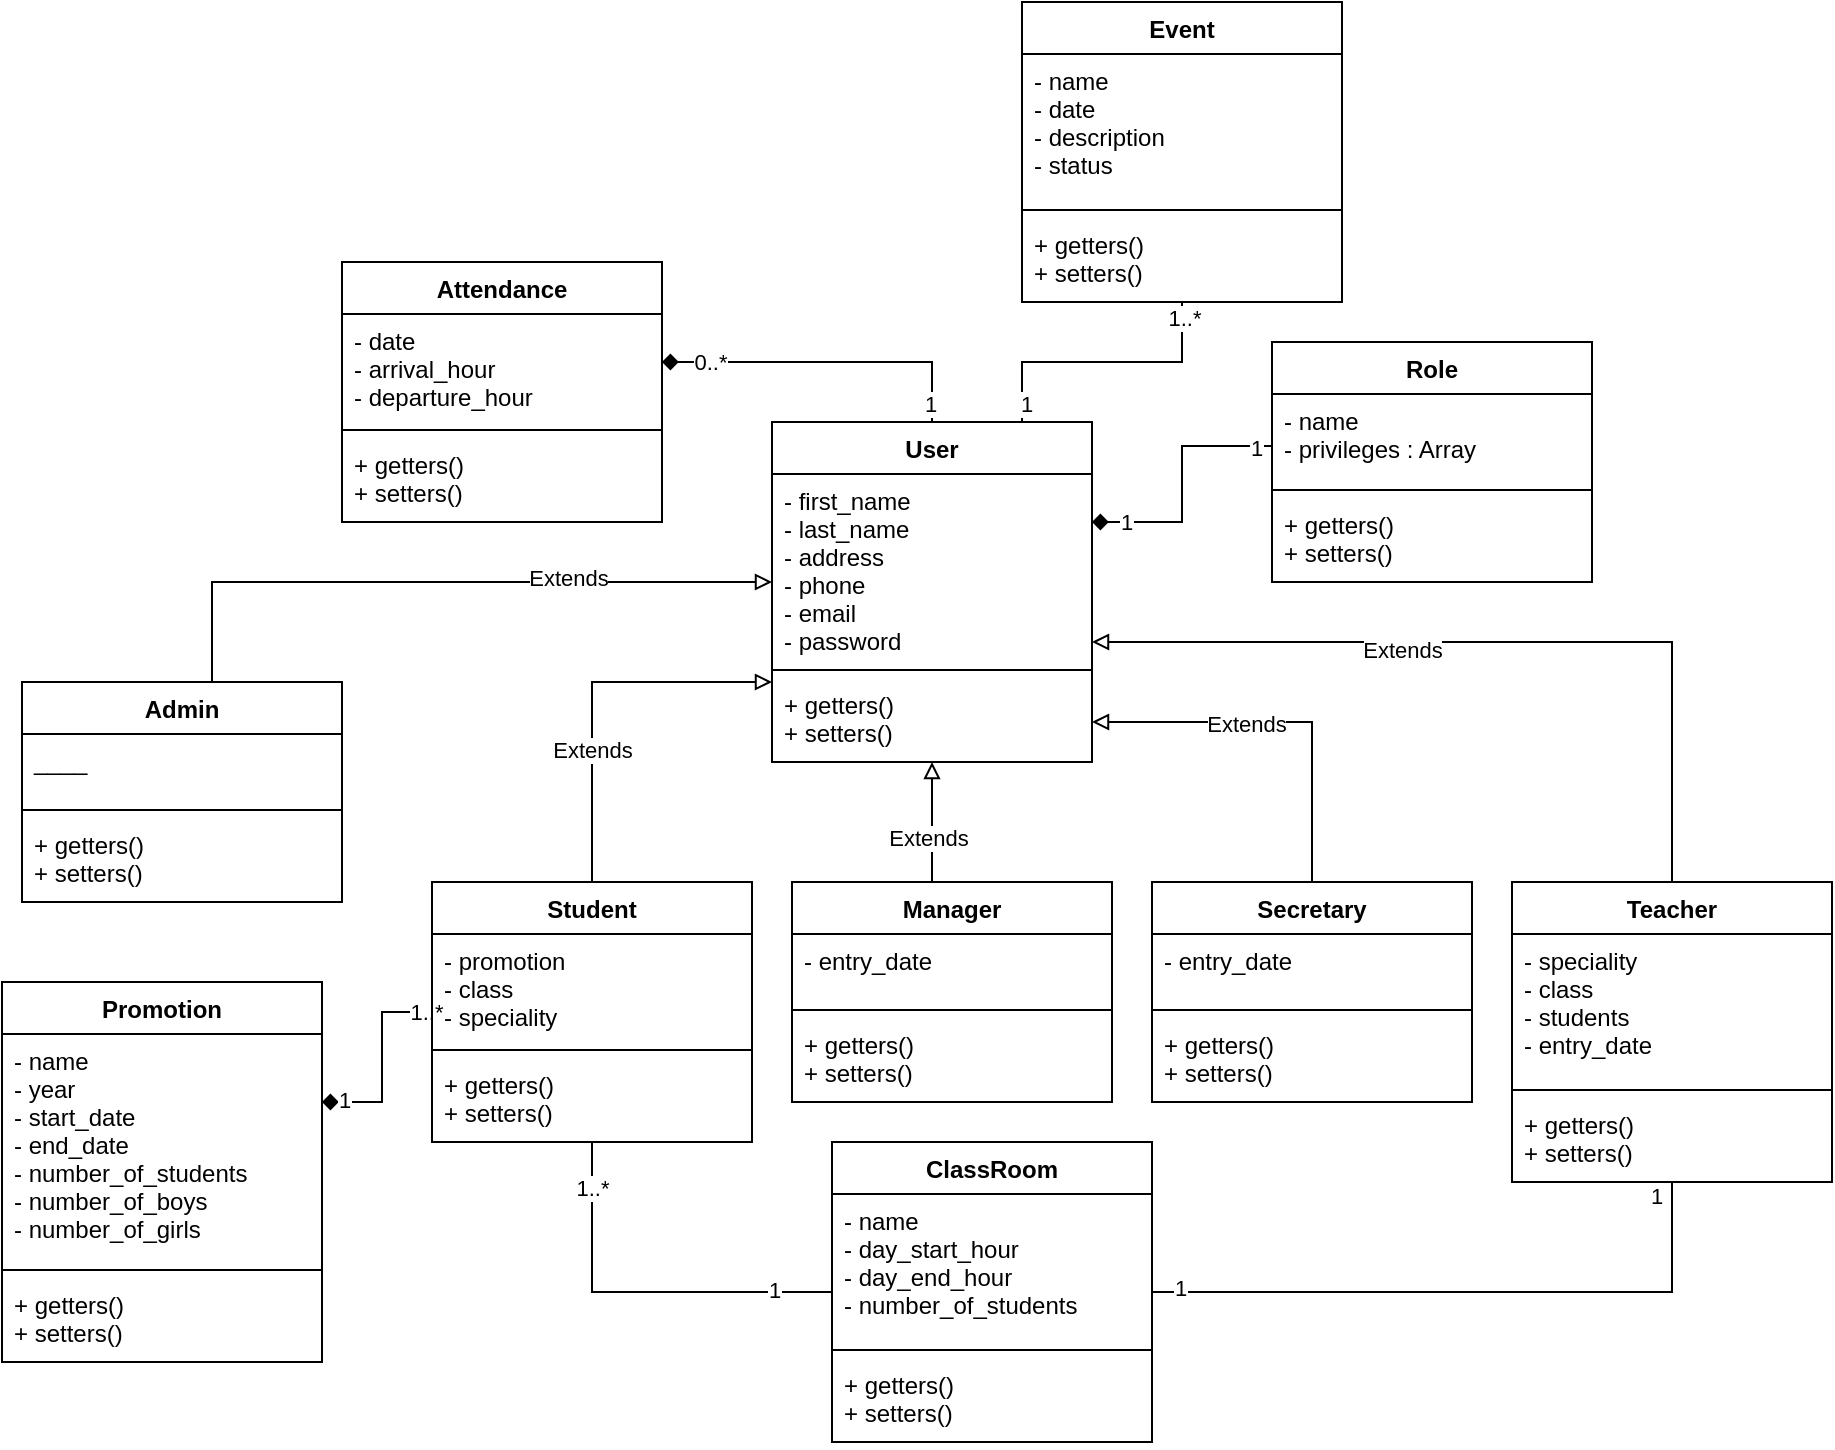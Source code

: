 <mxfile version="13.9.9" type="device"><diagram id="CtFkltuMnc1r-AEZmdZR" name="Page-1"><mxGraphModel dx="1707" dy="973" grid="1" gridSize="10" guides="1" tooltips="1" connect="1" arrows="1" fold="1" page="1" pageScale="1" pageWidth="1000" pageHeight="800" math="0" shadow="0"><root><mxCell id="0"/><mxCell id="1" parent="0"/><mxCell id="7pi5jAcLWGUrg7i4WAf0-1" value="User" style="swimlane;fontStyle=1;align=center;verticalAlign=top;childLayout=stackLayout;horizontal=1;startSize=26;horizontalStack=0;resizeParent=1;resizeParentMax=0;resizeLast=0;collapsible=1;marginBottom=0;" vertex="1" parent="1"><mxGeometry x="428" y="260" width="160" height="170" as="geometry"/></mxCell><mxCell id="7pi5jAcLWGUrg7i4WAf0-2" value="- first_name&#10;- last_name&#10;- address&#10;- phone&#10;- email&#10;- password" style="text;strokeColor=none;fillColor=none;align=left;verticalAlign=top;spacingLeft=4;spacingRight=4;overflow=hidden;rotatable=0;points=[[0,0.5],[1,0.5]];portConstraint=eastwest;" vertex="1" parent="7pi5jAcLWGUrg7i4WAf0-1"><mxGeometry y="26" width="160" height="94" as="geometry"/></mxCell><mxCell id="7pi5jAcLWGUrg7i4WAf0-3" value="" style="line;strokeWidth=1;fillColor=none;align=left;verticalAlign=middle;spacingTop=-1;spacingLeft=3;spacingRight=3;rotatable=0;labelPosition=right;points=[];portConstraint=eastwest;" vertex="1" parent="7pi5jAcLWGUrg7i4WAf0-1"><mxGeometry y="120" width="160" height="8" as="geometry"/></mxCell><mxCell id="7pi5jAcLWGUrg7i4WAf0-4" value="+ getters()&#10;+ setters()" style="text;strokeColor=none;fillColor=none;align=left;verticalAlign=top;spacingLeft=4;spacingRight=4;overflow=hidden;rotatable=0;points=[[0,0.5],[1,0.5]];portConstraint=eastwest;" vertex="1" parent="7pi5jAcLWGUrg7i4WAf0-1"><mxGeometry y="128" width="160" height="42" as="geometry"/></mxCell><mxCell id="7pi5jAcLWGUrg7i4WAf0-52" style="edgeStyle=orthogonalEdgeStyle;rounded=0;orthogonalLoop=1;jettySize=auto;html=1;endArrow=none;endFill=0;startArrow=diamond;startFill=1;" edge="1" parent="1" source="7pi5jAcLWGUrg7i4WAf0-5" target="7pi5jAcLWGUrg7i4WAf0-25"><mxGeometry relative="1" as="geometry"><mxPoint x="293" y="680" as="targetPoint"/><Array as="points"><mxPoint x="233" y="600"/><mxPoint x="233" y="555"/></Array></mxGeometry></mxCell><mxCell id="7pi5jAcLWGUrg7i4WAf0-65" value="1..*" style="edgeLabel;html=1;align=center;verticalAlign=middle;resizable=0;points=[];" vertex="1" connectable="0" parent="7pi5jAcLWGUrg7i4WAf0-52"><mxGeometry x="0.929" relative="1" as="geometry"><mxPoint as="offset"/></mxGeometry></mxCell><mxCell id="7pi5jAcLWGUrg7i4WAf0-66" value="1" style="edgeLabel;html=1;align=center;verticalAlign=middle;resizable=0;points=[];" vertex="1" connectable="0" parent="7pi5jAcLWGUrg7i4WAf0-52"><mxGeometry x="-0.781" y="1" relative="1" as="geometry"><mxPoint as="offset"/></mxGeometry></mxCell><mxCell id="7pi5jAcLWGUrg7i4WAf0-5" value="Promotion" style="swimlane;fontStyle=1;align=center;verticalAlign=top;childLayout=stackLayout;horizontal=1;startSize=26;horizontalStack=0;resizeParent=1;resizeParentMax=0;resizeLast=0;collapsible=1;marginBottom=0;" vertex="1" parent="1"><mxGeometry x="43" y="540" width="160" height="190" as="geometry"/></mxCell><mxCell id="7pi5jAcLWGUrg7i4WAf0-6" value="- name&#10;- year&#10;- start_date&#10;- end_date&#10;- number_of_students&#10;- number_of_boys&#10;- number_of_girls" style="text;strokeColor=none;fillColor=none;align=left;verticalAlign=top;spacingLeft=4;spacingRight=4;overflow=hidden;rotatable=0;points=[[0,0.5],[1,0.5]];portConstraint=eastwest;" vertex="1" parent="7pi5jAcLWGUrg7i4WAf0-5"><mxGeometry y="26" width="160" height="114" as="geometry"/></mxCell><mxCell id="7pi5jAcLWGUrg7i4WAf0-7" value="" style="line;strokeWidth=1;fillColor=none;align=left;verticalAlign=middle;spacingTop=-1;spacingLeft=3;spacingRight=3;rotatable=0;labelPosition=right;points=[];portConstraint=eastwest;" vertex="1" parent="7pi5jAcLWGUrg7i4WAf0-5"><mxGeometry y="140" width="160" height="8" as="geometry"/></mxCell><mxCell id="7pi5jAcLWGUrg7i4WAf0-8" value="+ getters()&#10;+ setters()" style="text;strokeColor=none;fillColor=none;align=left;verticalAlign=top;spacingLeft=4;spacingRight=4;overflow=hidden;rotatable=0;points=[[0,0.5],[1,0.5]];portConstraint=eastwest;" vertex="1" parent="7pi5jAcLWGUrg7i4WAf0-5"><mxGeometry y="148" width="160" height="42" as="geometry"/></mxCell><mxCell id="7pi5jAcLWGUrg7i4WAf0-47" style="edgeStyle=orthogonalEdgeStyle;rounded=0;orthogonalLoop=1;jettySize=auto;html=1;endArrow=diamond;endFill=1;" edge="1" parent="1" source="7pi5jAcLWGUrg7i4WAf0-9" target="7pi5jAcLWGUrg7i4WAf0-1"><mxGeometry relative="1" as="geometry"><Array as="points"><mxPoint x="633" y="272"/><mxPoint x="633" y="310"/></Array></mxGeometry></mxCell><mxCell id="7pi5jAcLWGUrg7i4WAf0-56" value="1" style="edgeLabel;html=1;align=center;verticalAlign=middle;resizable=0;points=[];" vertex="1" connectable="0" parent="7pi5jAcLWGUrg7i4WAf0-47"><mxGeometry x="-0.871" y="1" relative="1" as="geometry"><mxPoint as="offset"/></mxGeometry></mxCell><mxCell id="7pi5jAcLWGUrg7i4WAf0-57" value="1" style="edgeLabel;html=1;align=center;verticalAlign=middle;resizable=0;points=[];" vertex="1" connectable="0" parent="7pi5jAcLWGUrg7i4WAf0-47"><mxGeometry x="0.734" relative="1" as="geometry"><mxPoint as="offset"/></mxGeometry></mxCell><mxCell id="7pi5jAcLWGUrg7i4WAf0-9" value="Role" style="swimlane;fontStyle=1;align=center;verticalAlign=top;childLayout=stackLayout;horizontal=1;startSize=26;horizontalStack=0;resizeParent=1;resizeParentMax=0;resizeLast=0;collapsible=1;marginBottom=0;" vertex="1" parent="1"><mxGeometry x="678" y="220" width="160" height="120" as="geometry"/></mxCell><mxCell id="7pi5jAcLWGUrg7i4WAf0-10" value="- name&#10;- privileges : Array" style="text;strokeColor=none;fillColor=none;align=left;verticalAlign=top;spacingLeft=4;spacingRight=4;overflow=hidden;rotatable=0;points=[[0,0.5],[1,0.5]];portConstraint=eastwest;" vertex="1" parent="7pi5jAcLWGUrg7i4WAf0-9"><mxGeometry y="26" width="160" height="44" as="geometry"/></mxCell><mxCell id="7pi5jAcLWGUrg7i4WAf0-11" value="" style="line;strokeWidth=1;fillColor=none;align=left;verticalAlign=middle;spacingTop=-1;spacingLeft=3;spacingRight=3;rotatable=0;labelPosition=right;points=[];portConstraint=eastwest;" vertex="1" parent="7pi5jAcLWGUrg7i4WAf0-9"><mxGeometry y="70" width="160" height="8" as="geometry"/></mxCell><mxCell id="7pi5jAcLWGUrg7i4WAf0-12" value="+ getters()&#10;+ setters()" style="text;strokeColor=none;fillColor=none;align=left;verticalAlign=top;spacingLeft=4;spacingRight=4;overflow=hidden;rotatable=0;points=[[0,0.5],[1,0.5]];portConstraint=eastwest;" vertex="1" parent="7pi5jAcLWGUrg7i4WAf0-9"><mxGeometry y="78" width="160" height="42" as="geometry"/></mxCell><mxCell id="7pi5jAcLWGUrg7i4WAf0-44" style="edgeStyle=orthogonalEdgeStyle;rounded=0;orthogonalLoop=1;jettySize=auto;html=1;endArrow=block;endFill=0;" edge="1" parent="1" source="7pi5jAcLWGUrg7i4WAf0-13" target="7pi5jAcLWGUrg7i4WAf0-2"><mxGeometry relative="1" as="geometry"><Array as="points"><mxPoint x="878" y="370"/></Array></mxGeometry></mxCell><mxCell id="7pi5jAcLWGUrg7i4WAf0-45" value="Extends" style="edgeLabel;html=1;align=center;verticalAlign=middle;resizable=0;points=[];" vertex="1" connectable="0" parent="7pi5jAcLWGUrg7i4WAf0-44"><mxGeometry x="0.243" y="4" relative="1" as="geometry"><mxPoint as="offset"/></mxGeometry></mxCell><mxCell id="7pi5jAcLWGUrg7i4WAf0-55" style="edgeStyle=orthogonalEdgeStyle;rounded=0;orthogonalLoop=1;jettySize=auto;html=1;endArrow=none;endFill=0;" edge="1" parent="1" source="7pi5jAcLWGUrg7i4WAf0-13" target="7pi5jAcLWGUrg7i4WAf0-37"><mxGeometry relative="1" as="geometry"><Array as="points"><mxPoint x="878" y="695"/></Array></mxGeometry></mxCell><mxCell id="7pi5jAcLWGUrg7i4WAf0-58" value="1" style="edgeLabel;html=1;align=center;verticalAlign=middle;resizable=0;points=[];" vertex="1" connectable="0" parent="7pi5jAcLWGUrg7i4WAf0-55"><mxGeometry x="0.913" y="-2" relative="1" as="geometry"><mxPoint as="offset"/></mxGeometry></mxCell><mxCell id="7pi5jAcLWGUrg7i4WAf0-59" value="1" style="edgeLabel;html=1;align=center;verticalAlign=middle;resizable=0;points=[];" vertex="1" connectable="0" parent="7pi5jAcLWGUrg7i4WAf0-55"><mxGeometry x="-0.954" y="-1" relative="1" as="geometry"><mxPoint x="-7.03" as="offset"/></mxGeometry></mxCell><mxCell id="7pi5jAcLWGUrg7i4WAf0-13" value="Teacher" style="swimlane;fontStyle=1;align=center;verticalAlign=top;childLayout=stackLayout;horizontal=1;startSize=26;horizontalStack=0;resizeParent=1;resizeParentMax=0;resizeLast=0;collapsible=1;marginBottom=0;" vertex="1" parent="1"><mxGeometry x="798" y="490" width="160" height="150" as="geometry"/></mxCell><mxCell id="7pi5jAcLWGUrg7i4WAf0-14" value="- speciality&#10;- class&#10;- students&#10;- entry_date" style="text;strokeColor=none;fillColor=none;align=left;verticalAlign=top;spacingLeft=4;spacingRight=4;overflow=hidden;rotatable=0;points=[[0,0.5],[1,0.5]];portConstraint=eastwest;" vertex="1" parent="7pi5jAcLWGUrg7i4WAf0-13"><mxGeometry y="26" width="160" height="74" as="geometry"/></mxCell><mxCell id="7pi5jAcLWGUrg7i4WAf0-15" value="" style="line;strokeWidth=1;fillColor=none;align=left;verticalAlign=middle;spacingTop=-1;spacingLeft=3;spacingRight=3;rotatable=0;labelPosition=right;points=[];portConstraint=eastwest;" vertex="1" parent="7pi5jAcLWGUrg7i4WAf0-13"><mxGeometry y="100" width="160" height="8" as="geometry"/></mxCell><mxCell id="7pi5jAcLWGUrg7i4WAf0-16" value="+ getters()&#10;+ setters()" style="text;strokeColor=none;fillColor=none;align=left;verticalAlign=top;spacingLeft=4;spacingRight=4;overflow=hidden;rotatable=0;points=[[0,0.5],[1,0.5]];portConstraint=eastwest;" vertex="1" parent="7pi5jAcLWGUrg7i4WAf0-13"><mxGeometry y="108" width="160" height="42" as="geometry"/></mxCell><mxCell id="7pi5jAcLWGUrg7i4WAf0-42" style="edgeStyle=orthogonalEdgeStyle;rounded=0;orthogonalLoop=1;jettySize=auto;html=1;endArrow=block;endFill=0;" edge="1" parent="1" source="7pi5jAcLWGUrg7i4WAf0-17" target="7pi5jAcLWGUrg7i4WAf0-1"><mxGeometry relative="1" as="geometry"><Array as="points"><mxPoint x="508" y="460"/><mxPoint x="508" y="460"/></Array></mxGeometry></mxCell><mxCell id="7pi5jAcLWGUrg7i4WAf0-49" value="Extends" style="edgeLabel;html=1;align=center;verticalAlign=middle;resizable=0;points=[];" vertex="1" connectable="0" parent="7pi5jAcLWGUrg7i4WAf0-42"><mxGeometry x="-0.257" y="2" relative="1" as="geometry"><mxPoint as="offset"/></mxGeometry></mxCell><mxCell id="7pi5jAcLWGUrg7i4WAf0-17" value="Manager" style="swimlane;fontStyle=1;align=center;verticalAlign=top;childLayout=stackLayout;horizontal=1;startSize=26;horizontalStack=0;resizeParent=1;resizeParentMax=0;resizeLast=0;collapsible=1;marginBottom=0;" vertex="1" parent="1"><mxGeometry x="438" y="490" width="160" height="110" as="geometry"/></mxCell><mxCell id="7pi5jAcLWGUrg7i4WAf0-18" value="- entry_date" style="text;strokeColor=none;fillColor=none;align=left;verticalAlign=top;spacingLeft=4;spacingRight=4;overflow=hidden;rotatable=0;points=[[0,0.5],[1,0.5]];portConstraint=eastwest;" vertex="1" parent="7pi5jAcLWGUrg7i4WAf0-17"><mxGeometry y="26" width="160" height="34" as="geometry"/></mxCell><mxCell id="7pi5jAcLWGUrg7i4WAf0-19" value="" style="line;strokeWidth=1;fillColor=none;align=left;verticalAlign=middle;spacingTop=-1;spacingLeft=3;spacingRight=3;rotatable=0;labelPosition=right;points=[];portConstraint=eastwest;" vertex="1" parent="7pi5jAcLWGUrg7i4WAf0-17"><mxGeometry y="60" width="160" height="8" as="geometry"/></mxCell><mxCell id="7pi5jAcLWGUrg7i4WAf0-20" value="+ getters()&#10;+ setters()" style="text;strokeColor=none;fillColor=none;align=left;verticalAlign=top;spacingLeft=4;spacingRight=4;overflow=hidden;rotatable=0;points=[[0,0.5],[1,0.5]];portConstraint=eastwest;" vertex="1" parent="7pi5jAcLWGUrg7i4WAf0-17"><mxGeometry y="68" width="160" height="42" as="geometry"/></mxCell><mxCell id="7pi5jAcLWGUrg7i4WAf0-43" style="edgeStyle=orthogonalEdgeStyle;rounded=0;orthogonalLoop=1;jettySize=auto;html=1;endArrow=block;endFill=0;" edge="1" parent="1" source="7pi5jAcLWGUrg7i4WAf0-21" target="7pi5jAcLWGUrg7i4WAf0-1"><mxGeometry relative="1" as="geometry"><Array as="points"><mxPoint x="698" y="410"/></Array></mxGeometry></mxCell><mxCell id="7pi5jAcLWGUrg7i4WAf0-48" value="Extends" style="edgeLabel;html=1;align=center;verticalAlign=middle;resizable=0;points=[];" vertex="1" connectable="0" parent="7pi5jAcLWGUrg7i4WAf0-43"><mxGeometry x="0.192" y="1" relative="1" as="geometry"><mxPoint as="offset"/></mxGeometry></mxCell><mxCell id="7pi5jAcLWGUrg7i4WAf0-21" value="Secretary" style="swimlane;fontStyle=1;align=center;verticalAlign=top;childLayout=stackLayout;horizontal=1;startSize=26;horizontalStack=0;resizeParent=1;resizeParentMax=0;resizeLast=0;collapsible=1;marginBottom=0;" vertex="1" parent="1"><mxGeometry x="618" y="490" width="160" height="110" as="geometry"/></mxCell><mxCell id="7pi5jAcLWGUrg7i4WAf0-22" value="- entry_date" style="text;strokeColor=none;fillColor=none;align=left;verticalAlign=top;spacingLeft=4;spacingRight=4;overflow=hidden;rotatable=0;points=[[0,0.5],[1,0.5]];portConstraint=eastwest;" vertex="1" parent="7pi5jAcLWGUrg7i4WAf0-21"><mxGeometry y="26" width="160" height="34" as="geometry"/></mxCell><mxCell id="7pi5jAcLWGUrg7i4WAf0-23" value="" style="line;strokeWidth=1;fillColor=none;align=left;verticalAlign=middle;spacingTop=-1;spacingLeft=3;spacingRight=3;rotatable=0;labelPosition=right;points=[];portConstraint=eastwest;" vertex="1" parent="7pi5jAcLWGUrg7i4WAf0-21"><mxGeometry y="60" width="160" height="8" as="geometry"/></mxCell><mxCell id="7pi5jAcLWGUrg7i4WAf0-24" value="+ getters()&#10;+ setters()" style="text;strokeColor=none;fillColor=none;align=left;verticalAlign=top;spacingLeft=4;spacingRight=4;overflow=hidden;rotatable=0;points=[[0,0.5],[1,0.5]];portConstraint=eastwest;" vertex="1" parent="7pi5jAcLWGUrg7i4WAf0-21"><mxGeometry y="68" width="160" height="42" as="geometry"/></mxCell><mxCell id="7pi5jAcLWGUrg7i4WAf0-41" style="edgeStyle=orthogonalEdgeStyle;rounded=0;orthogonalLoop=1;jettySize=auto;html=1;endArrow=block;endFill=0;" edge="1" parent="1" source="7pi5jAcLWGUrg7i4WAf0-25" target="7pi5jAcLWGUrg7i4WAf0-1"><mxGeometry relative="1" as="geometry"><Array as="points"><mxPoint x="338" y="390"/></Array></mxGeometry></mxCell><mxCell id="7pi5jAcLWGUrg7i4WAf0-50" value="Extends" style="edgeLabel;html=1;align=center;verticalAlign=middle;resizable=0;points=[];" vertex="1" connectable="0" parent="7pi5jAcLWGUrg7i4WAf0-41"><mxGeometry x="-0.305" relative="1" as="geometry"><mxPoint as="offset"/></mxGeometry></mxCell><mxCell id="7pi5jAcLWGUrg7i4WAf0-25" value="Student" style="swimlane;fontStyle=1;align=center;verticalAlign=top;childLayout=stackLayout;horizontal=1;startSize=26;horizontalStack=0;resizeParent=1;resizeParentMax=0;resizeLast=0;collapsible=1;marginBottom=0;" vertex="1" parent="1"><mxGeometry x="258" y="490" width="160" height="130" as="geometry"/></mxCell><mxCell id="7pi5jAcLWGUrg7i4WAf0-26" value="- promotion&#10;- class&#10;- speciality" style="text;strokeColor=none;fillColor=none;align=left;verticalAlign=top;spacingLeft=4;spacingRight=4;overflow=hidden;rotatable=0;points=[[0,0.5],[1,0.5]];portConstraint=eastwest;" vertex="1" parent="7pi5jAcLWGUrg7i4WAf0-25"><mxGeometry y="26" width="160" height="54" as="geometry"/></mxCell><mxCell id="7pi5jAcLWGUrg7i4WAf0-27" value="" style="line;strokeWidth=1;fillColor=none;align=left;verticalAlign=middle;spacingTop=-1;spacingLeft=3;spacingRight=3;rotatable=0;labelPosition=right;points=[];portConstraint=eastwest;" vertex="1" parent="7pi5jAcLWGUrg7i4WAf0-25"><mxGeometry y="80" width="160" height="8" as="geometry"/></mxCell><mxCell id="7pi5jAcLWGUrg7i4WAf0-28" value="+ getters()&#10;+ setters()" style="text;strokeColor=none;fillColor=none;align=left;verticalAlign=top;spacingLeft=4;spacingRight=4;overflow=hidden;rotatable=0;points=[[0,0.5],[1,0.5]];portConstraint=eastwest;" vertex="1" parent="7pi5jAcLWGUrg7i4WAf0-25"><mxGeometry y="88" width="160" height="42" as="geometry"/></mxCell><mxCell id="7pi5jAcLWGUrg7i4WAf0-46" style="edgeStyle=orthogonalEdgeStyle;rounded=0;orthogonalLoop=1;jettySize=auto;html=1;endArrow=block;endFill=0;" edge="1" parent="1" source="7pi5jAcLWGUrg7i4WAf0-29" target="7pi5jAcLWGUrg7i4WAf0-1"><mxGeometry relative="1" as="geometry"><Array as="points"><mxPoint x="148" y="340"/></Array></mxGeometry></mxCell><mxCell id="7pi5jAcLWGUrg7i4WAf0-51" value="Extends" style="edgeLabel;html=1;align=center;verticalAlign=middle;resizable=0;points=[];" vertex="1" connectable="0" parent="7pi5jAcLWGUrg7i4WAf0-46"><mxGeometry x="0.379" y="2" relative="1" as="geometry"><mxPoint as="offset"/></mxGeometry></mxCell><mxCell id="7pi5jAcLWGUrg7i4WAf0-29" value="Admin" style="swimlane;fontStyle=1;align=center;verticalAlign=top;childLayout=stackLayout;horizontal=1;startSize=26;horizontalStack=0;resizeParent=1;resizeParentMax=0;resizeLast=0;collapsible=1;marginBottom=0;" vertex="1" parent="1"><mxGeometry x="53" y="390" width="160" height="110" as="geometry"/></mxCell><mxCell id="7pi5jAcLWGUrg7i4WAf0-30" value="____" style="text;strokeColor=none;fillColor=none;align=left;verticalAlign=top;spacingLeft=4;spacingRight=4;overflow=hidden;rotatable=0;points=[[0,0.5],[1,0.5]];portConstraint=eastwest;" vertex="1" parent="7pi5jAcLWGUrg7i4WAf0-29"><mxGeometry y="26" width="160" height="34" as="geometry"/></mxCell><mxCell id="7pi5jAcLWGUrg7i4WAf0-31" value="" style="line;strokeWidth=1;fillColor=none;align=left;verticalAlign=middle;spacingTop=-1;spacingLeft=3;spacingRight=3;rotatable=0;labelPosition=right;points=[];portConstraint=eastwest;" vertex="1" parent="7pi5jAcLWGUrg7i4WAf0-29"><mxGeometry y="60" width="160" height="8" as="geometry"/></mxCell><mxCell id="7pi5jAcLWGUrg7i4WAf0-32" value="+ getters()&#10;+ setters()" style="text;strokeColor=none;fillColor=none;align=left;verticalAlign=top;spacingLeft=4;spacingRight=4;overflow=hidden;rotatable=0;points=[[0,0.5],[1,0.5]];portConstraint=eastwest;" vertex="1" parent="7pi5jAcLWGUrg7i4WAf0-29"><mxGeometry y="68" width="160" height="42" as="geometry"/></mxCell><mxCell id="7pi5jAcLWGUrg7i4WAf0-54" style="edgeStyle=orthogonalEdgeStyle;rounded=0;orthogonalLoop=1;jettySize=auto;html=1;endArrow=none;endFill=0;startArrow=diamond;startFill=1;" edge="1" parent="1" source="7pi5jAcLWGUrg7i4WAf0-33" target="7pi5jAcLWGUrg7i4WAf0-1"><mxGeometry relative="1" as="geometry"><Array as="points"><mxPoint x="508" y="230"/></Array></mxGeometry></mxCell><mxCell id="7pi5jAcLWGUrg7i4WAf0-60" value="0..*" style="edgeLabel;html=1;align=center;verticalAlign=middle;resizable=0;points=[];" vertex="1" connectable="0" parent="7pi5jAcLWGUrg7i4WAf0-54"><mxGeometry x="-0.717" relative="1" as="geometry"><mxPoint as="offset"/></mxGeometry></mxCell><mxCell id="7pi5jAcLWGUrg7i4WAf0-62" value="1" style="edgeLabel;html=1;align=center;verticalAlign=middle;resizable=0;points=[];" vertex="1" connectable="0" parent="7pi5jAcLWGUrg7i4WAf0-54"><mxGeometry x="0.893" y="-1" relative="1" as="geometry"><mxPoint as="offset"/></mxGeometry></mxCell><mxCell id="7pi5jAcLWGUrg7i4WAf0-33" value="Attendance" style="swimlane;fontStyle=1;align=center;verticalAlign=top;childLayout=stackLayout;horizontal=1;startSize=26;horizontalStack=0;resizeParent=1;resizeParentMax=0;resizeLast=0;collapsible=1;marginBottom=0;" vertex="1" parent="1"><mxGeometry x="213" y="180" width="160" height="130" as="geometry"/></mxCell><mxCell id="7pi5jAcLWGUrg7i4WAf0-34" value="- date&#10;- arrival_hour&#10;- departure_hour" style="text;strokeColor=none;fillColor=none;align=left;verticalAlign=top;spacingLeft=4;spacingRight=4;overflow=hidden;rotatable=0;points=[[0,0.5],[1,0.5]];portConstraint=eastwest;" vertex="1" parent="7pi5jAcLWGUrg7i4WAf0-33"><mxGeometry y="26" width="160" height="54" as="geometry"/></mxCell><mxCell id="7pi5jAcLWGUrg7i4WAf0-35" value="" style="line;strokeWidth=1;fillColor=none;align=left;verticalAlign=middle;spacingTop=-1;spacingLeft=3;spacingRight=3;rotatable=0;labelPosition=right;points=[];portConstraint=eastwest;" vertex="1" parent="7pi5jAcLWGUrg7i4WAf0-33"><mxGeometry y="80" width="160" height="8" as="geometry"/></mxCell><mxCell id="7pi5jAcLWGUrg7i4WAf0-36" value="+ getters()&#10;+ setters()" style="text;strokeColor=none;fillColor=none;align=left;verticalAlign=top;spacingLeft=4;spacingRight=4;overflow=hidden;rotatable=0;points=[[0,0.5],[1,0.5]];portConstraint=eastwest;" vertex="1" parent="7pi5jAcLWGUrg7i4WAf0-33"><mxGeometry y="88" width="160" height="42" as="geometry"/></mxCell><mxCell id="7pi5jAcLWGUrg7i4WAf0-53" style="edgeStyle=orthogonalEdgeStyle;rounded=0;orthogonalLoop=1;jettySize=auto;html=1;endArrow=none;endFill=0;" edge="1" parent="1" source="7pi5jAcLWGUrg7i4WAf0-37" target="7pi5jAcLWGUrg7i4WAf0-25"><mxGeometry relative="1" as="geometry"><Array as="points"><mxPoint x="338" y="695"/></Array></mxGeometry></mxCell><mxCell id="7pi5jAcLWGUrg7i4WAf0-63" value="1..*" style="edgeLabel;html=1;align=center;verticalAlign=middle;resizable=0;points=[];" vertex="1" connectable="0" parent="7pi5jAcLWGUrg7i4WAf0-53"><mxGeometry x="0.771" relative="1" as="geometry"><mxPoint as="offset"/></mxGeometry></mxCell><mxCell id="7pi5jAcLWGUrg7i4WAf0-64" value="1" style="edgeLabel;html=1;align=center;verticalAlign=middle;resizable=0;points=[];" vertex="1" connectable="0" parent="7pi5jAcLWGUrg7i4WAf0-53"><mxGeometry x="-0.695" y="-1" relative="1" as="geometry"><mxPoint as="offset"/></mxGeometry></mxCell><mxCell id="7pi5jAcLWGUrg7i4WAf0-37" value="ClassRoom" style="swimlane;fontStyle=1;align=center;verticalAlign=top;childLayout=stackLayout;horizontal=1;startSize=26;horizontalStack=0;resizeParent=1;resizeParentMax=0;resizeLast=0;collapsible=1;marginBottom=0;" vertex="1" parent="1"><mxGeometry x="458" y="620" width="160" height="150" as="geometry"/></mxCell><mxCell id="7pi5jAcLWGUrg7i4WAf0-38" value="- name&#10;- day_start_hour&#10;- day_end_hour&#10;- number_of_students&#10;" style="text;strokeColor=none;fillColor=none;align=left;verticalAlign=top;spacingLeft=4;spacingRight=4;overflow=hidden;rotatable=0;points=[[0,0.5],[1,0.5]];portConstraint=eastwest;" vertex="1" parent="7pi5jAcLWGUrg7i4WAf0-37"><mxGeometry y="26" width="160" height="74" as="geometry"/></mxCell><mxCell id="7pi5jAcLWGUrg7i4WAf0-39" value="" style="line;strokeWidth=1;fillColor=none;align=left;verticalAlign=middle;spacingTop=-1;spacingLeft=3;spacingRight=3;rotatable=0;labelPosition=right;points=[];portConstraint=eastwest;" vertex="1" parent="7pi5jAcLWGUrg7i4WAf0-37"><mxGeometry y="100" width="160" height="8" as="geometry"/></mxCell><mxCell id="7pi5jAcLWGUrg7i4WAf0-40" value="+ getters()&#10;+ setters()" style="text;strokeColor=none;fillColor=none;align=left;verticalAlign=top;spacingLeft=4;spacingRight=4;overflow=hidden;rotatable=0;points=[[0,0.5],[1,0.5]];portConstraint=eastwest;" vertex="1" parent="7pi5jAcLWGUrg7i4WAf0-37"><mxGeometry y="108" width="160" height="42" as="geometry"/></mxCell><mxCell id="7pi5jAcLWGUrg7i4WAf0-74" style="edgeStyle=orthogonalEdgeStyle;rounded=0;orthogonalLoop=1;jettySize=auto;html=1;startArrow=none;startFill=0;endArrow=none;endFill=0;" edge="1" parent="1" source="7pi5jAcLWGUrg7i4WAf0-67" target="7pi5jAcLWGUrg7i4WAf0-1"><mxGeometry relative="1" as="geometry"><Array as="points"><mxPoint x="633" y="230"/><mxPoint x="553" y="230"/></Array></mxGeometry></mxCell><mxCell id="7pi5jAcLWGUrg7i4WAf0-75" value="1" style="edgeLabel;html=1;align=center;verticalAlign=middle;resizable=0;points=[];" vertex="1" connectable="0" parent="7pi5jAcLWGUrg7i4WAf0-74"><mxGeometry x="0.865" y="2" relative="1" as="geometry"><mxPoint as="offset"/></mxGeometry></mxCell><mxCell id="7pi5jAcLWGUrg7i4WAf0-76" value="1..*" style="edgeLabel;html=1;align=center;verticalAlign=middle;resizable=0;points=[];" vertex="1" connectable="0" parent="7pi5jAcLWGUrg7i4WAf0-74"><mxGeometry x="-0.894" y="1" relative="1" as="geometry"><mxPoint as="offset"/></mxGeometry></mxCell><mxCell id="7pi5jAcLWGUrg7i4WAf0-67" value="Event" style="swimlane;fontStyle=1;align=center;verticalAlign=top;childLayout=stackLayout;horizontal=1;startSize=26;horizontalStack=0;resizeParent=1;resizeParentMax=0;resizeLast=0;collapsible=1;marginBottom=0;" vertex="1" parent="1"><mxGeometry x="553" y="50" width="160" height="150" as="geometry"/></mxCell><mxCell id="7pi5jAcLWGUrg7i4WAf0-68" value="- name&#10;- date&#10;- description&#10;- status" style="text;strokeColor=none;fillColor=none;align=left;verticalAlign=top;spacingLeft=4;spacingRight=4;overflow=hidden;rotatable=0;points=[[0,0.5],[1,0.5]];portConstraint=eastwest;" vertex="1" parent="7pi5jAcLWGUrg7i4WAf0-67"><mxGeometry y="26" width="160" height="74" as="geometry"/></mxCell><mxCell id="7pi5jAcLWGUrg7i4WAf0-69" value="" style="line;strokeWidth=1;fillColor=none;align=left;verticalAlign=middle;spacingTop=-1;spacingLeft=3;spacingRight=3;rotatable=0;labelPosition=right;points=[];portConstraint=eastwest;" vertex="1" parent="7pi5jAcLWGUrg7i4WAf0-67"><mxGeometry y="100" width="160" height="8" as="geometry"/></mxCell><mxCell id="7pi5jAcLWGUrg7i4WAf0-70" value="+ getters()&#10;+ setters()" style="text;strokeColor=none;fillColor=none;align=left;verticalAlign=top;spacingLeft=4;spacingRight=4;overflow=hidden;rotatable=0;points=[[0,0.5],[1,0.5]];portConstraint=eastwest;" vertex="1" parent="7pi5jAcLWGUrg7i4WAf0-67"><mxGeometry y="108" width="160" height="42" as="geometry"/></mxCell></root></mxGraphModel></diagram></mxfile>